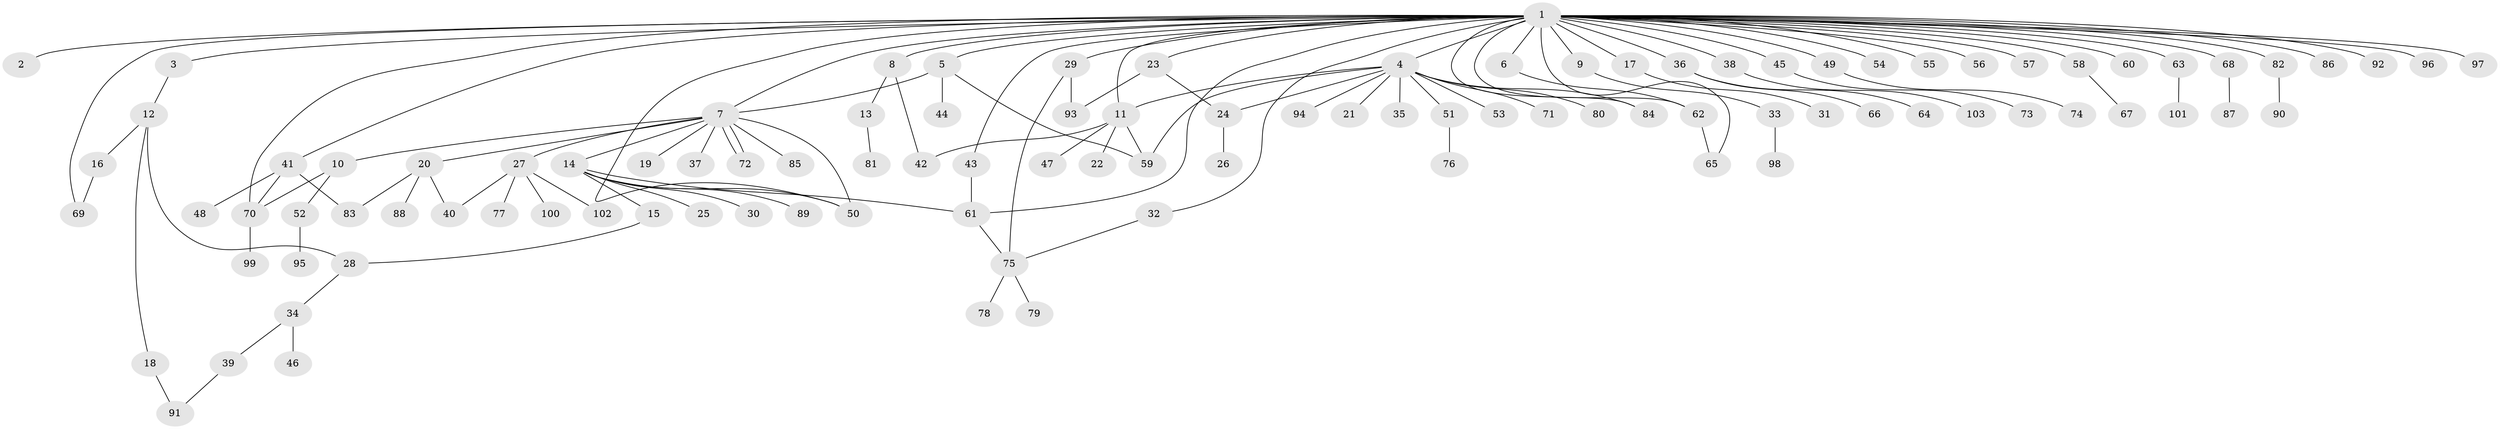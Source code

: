 // Generated by graph-tools (version 1.1) at 2025/11/02/27/25 16:11:16]
// undirected, 103 vertices, 126 edges
graph export_dot {
graph [start="1"]
  node [color=gray90,style=filled];
  1;
  2;
  3;
  4;
  5;
  6;
  7;
  8;
  9;
  10;
  11;
  12;
  13;
  14;
  15;
  16;
  17;
  18;
  19;
  20;
  21;
  22;
  23;
  24;
  25;
  26;
  27;
  28;
  29;
  30;
  31;
  32;
  33;
  34;
  35;
  36;
  37;
  38;
  39;
  40;
  41;
  42;
  43;
  44;
  45;
  46;
  47;
  48;
  49;
  50;
  51;
  52;
  53;
  54;
  55;
  56;
  57;
  58;
  59;
  60;
  61;
  62;
  63;
  64;
  65;
  66;
  67;
  68;
  69;
  70;
  71;
  72;
  73;
  74;
  75;
  76;
  77;
  78;
  79;
  80;
  81;
  82;
  83;
  84;
  85;
  86;
  87;
  88;
  89;
  90;
  91;
  92;
  93;
  94;
  95;
  96;
  97;
  98;
  99;
  100;
  101;
  102;
  103;
  1 -- 2;
  1 -- 3;
  1 -- 4;
  1 -- 5;
  1 -- 6;
  1 -- 7;
  1 -- 8;
  1 -- 9;
  1 -- 11;
  1 -- 17;
  1 -- 23;
  1 -- 29;
  1 -- 32;
  1 -- 36;
  1 -- 38;
  1 -- 41;
  1 -- 43;
  1 -- 45;
  1 -- 49;
  1 -- 50;
  1 -- 54;
  1 -- 55;
  1 -- 56;
  1 -- 57;
  1 -- 58;
  1 -- 60;
  1 -- 61;
  1 -- 62;
  1 -- 63;
  1 -- 65;
  1 -- 68;
  1 -- 69;
  1 -- 70;
  1 -- 82;
  1 -- 84;
  1 -- 86;
  1 -- 92;
  1 -- 96;
  1 -- 97;
  3 -- 12;
  4 -- 11;
  4 -- 21;
  4 -- 24;
  4 -- 35;
  4 -- 51;
  4 -- 53;
  4 -- 59;
  4 -- 71;
  4 -- 80;
  4 -- 84;
  4 -- 94;
  5 -- 7;
  5 -- 44;
  5 -- 59;
  6 -- 62;
  7 -- 10;
  7 -- 14;
  7 -- 19;
  7 -- 20;
  7 -- 27;
  7 -- 37;
  7 -- 50;
  7 -- 72;
  7 -- 72;
  7 -- 85;
  8 -- 13;
  8 -- 42;
  9 -- 33;
  10 -- 52;
  10 -- 70;
  11 -- 22;
  11 -- 42;
  11 -- 47;
  11 -- 59;
  12 -- 16;
  12 -- 18;
  12 -- 28;
  13 -- 81;
  14 -- 15;
  14 -- 25;
  14 -- 30;
  14 -- 50;
  14 -- 61;
  14 -- 89;
  15 -- 28;
  16 -- 69;
  17 -- 31;
  18 -- 91;
  20 -- 40;
  20 -- 83;
  20 -- 88;
  23 -- 24;
  23 -- 93;
  24 -- 26;
  27 -- 40;
  27 -- 77;
  27 -- 100;
  27 -- 102;
  28 -- 34;
  29 -- 75;
  29 -- 93;
  32 -- 75;
  33 -- 98;
  34 -- 39;
  34 -- 46;
  36 -- 64;
  36 -- 66;
  38 -- 103;
  39 -- 91;
  41 -- 48;
  41 -- 70;
  41 -- 83;
  43 -- 61;
  45 -- 73;
  49 -- 74;
  51 -- 76;
  52 -- 95;
  58 -- 67;
  61 -- 75;
  62 -- 65;
  63 -- 101;
  68 -- 87;
  70 -- 99;
  75 -- 78;
  75 -- 79;
  82 -- 90;
}
